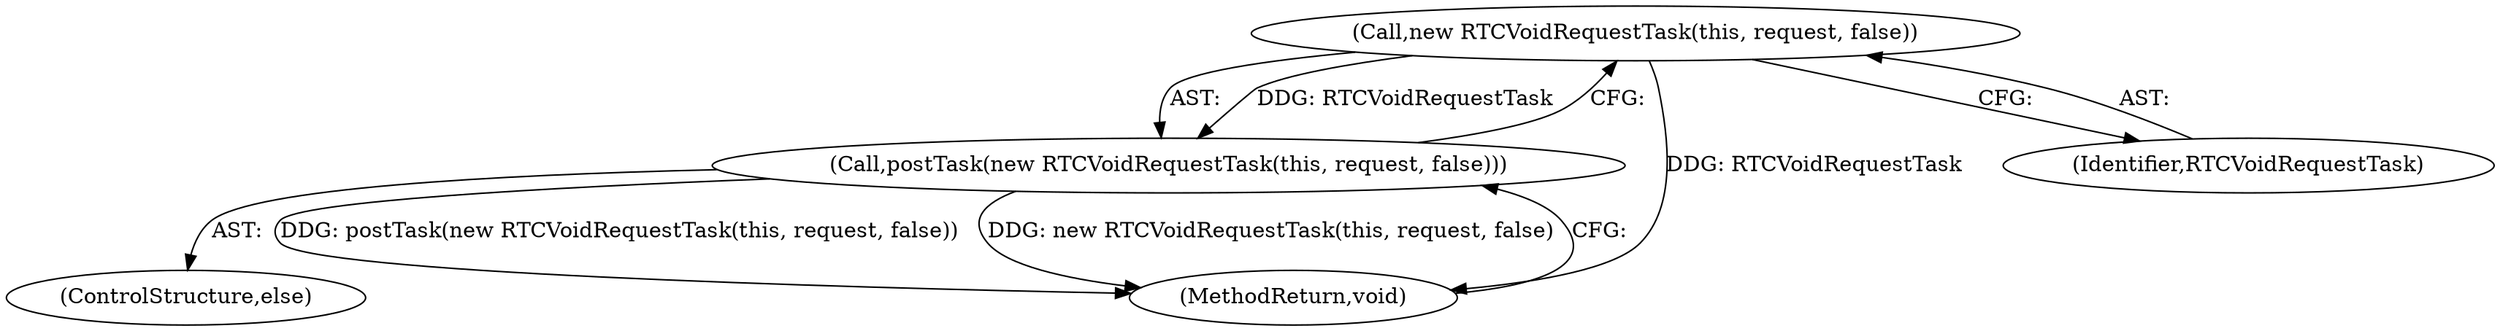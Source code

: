 digraph "1_Chrome_ab5e55ff333def909d025ac45da9ffa0d88a63f2_26@del" {
"1000120" [label="(Call,new RTCVoidRequestTask(this, request, false))"];
"1000119" [label="(Call,postTask(new RTCVoidRequestTask(this, request, false)))"];
"1000120" [label="(Call,new RTCVoidRequestTask(this, request, false))"];
"1000118" [label="(ControlStructure,else)"];
"1000119" [label="(Call,postTask(new RTCVoidRequestTask(this, request, false)))"];
"1000122" [label="(MethodReturn,void)"];
"1000121" [label="(Identifier,RTCVoidRequestTask)"];
"1000120" -> "1000119"  [label="AST: "];
"1000120" -> "1000121"  [label="CFG: "];
"1000121" -> "1000120"  [label="AST: "];
"1000119" -> "1000120"  [label="CFG: "];
"1000120" -> "1000122"  [label="DDG: RTCVoidRequestTask"];
"1000120" -> "1000119"  [label="DDG: RTCVoidRequestTask"];
"1000119" -> "1000118"  [label="AST: "];
"1000122" -> "1000119"  [label="CFG: "];
"1000119" -> "1000122"  [label="DDG: postTask(new RTCVoidRequestTask(this, request, false))"];
"1000119" -> "1000122"  [label="DDG: new RTCVoidRequestTask(this, request, false)"];
}
